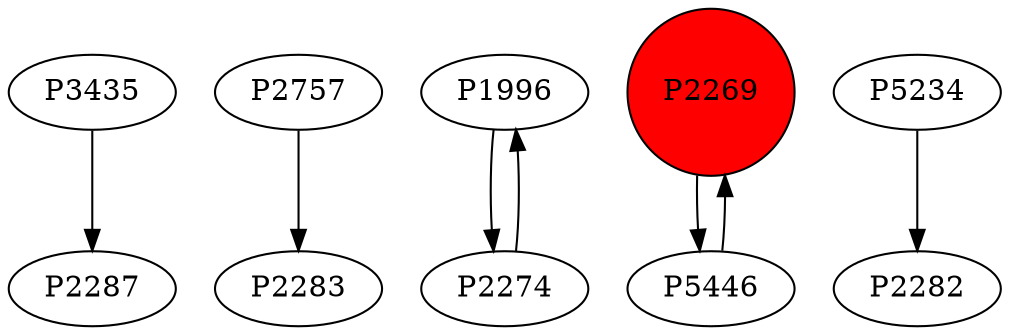 digraph {
	P3435 -> P2287
	P2757 -> P2283
	P1996 -> P2274
	P2269 -> P5446
	P5446 -> P2269
	P2274 -> P1996
	P5234 -> P2282
	P2269 [shape=circle]
	P2269 [style=filled]
	P2269 [fillcolor=red]
}